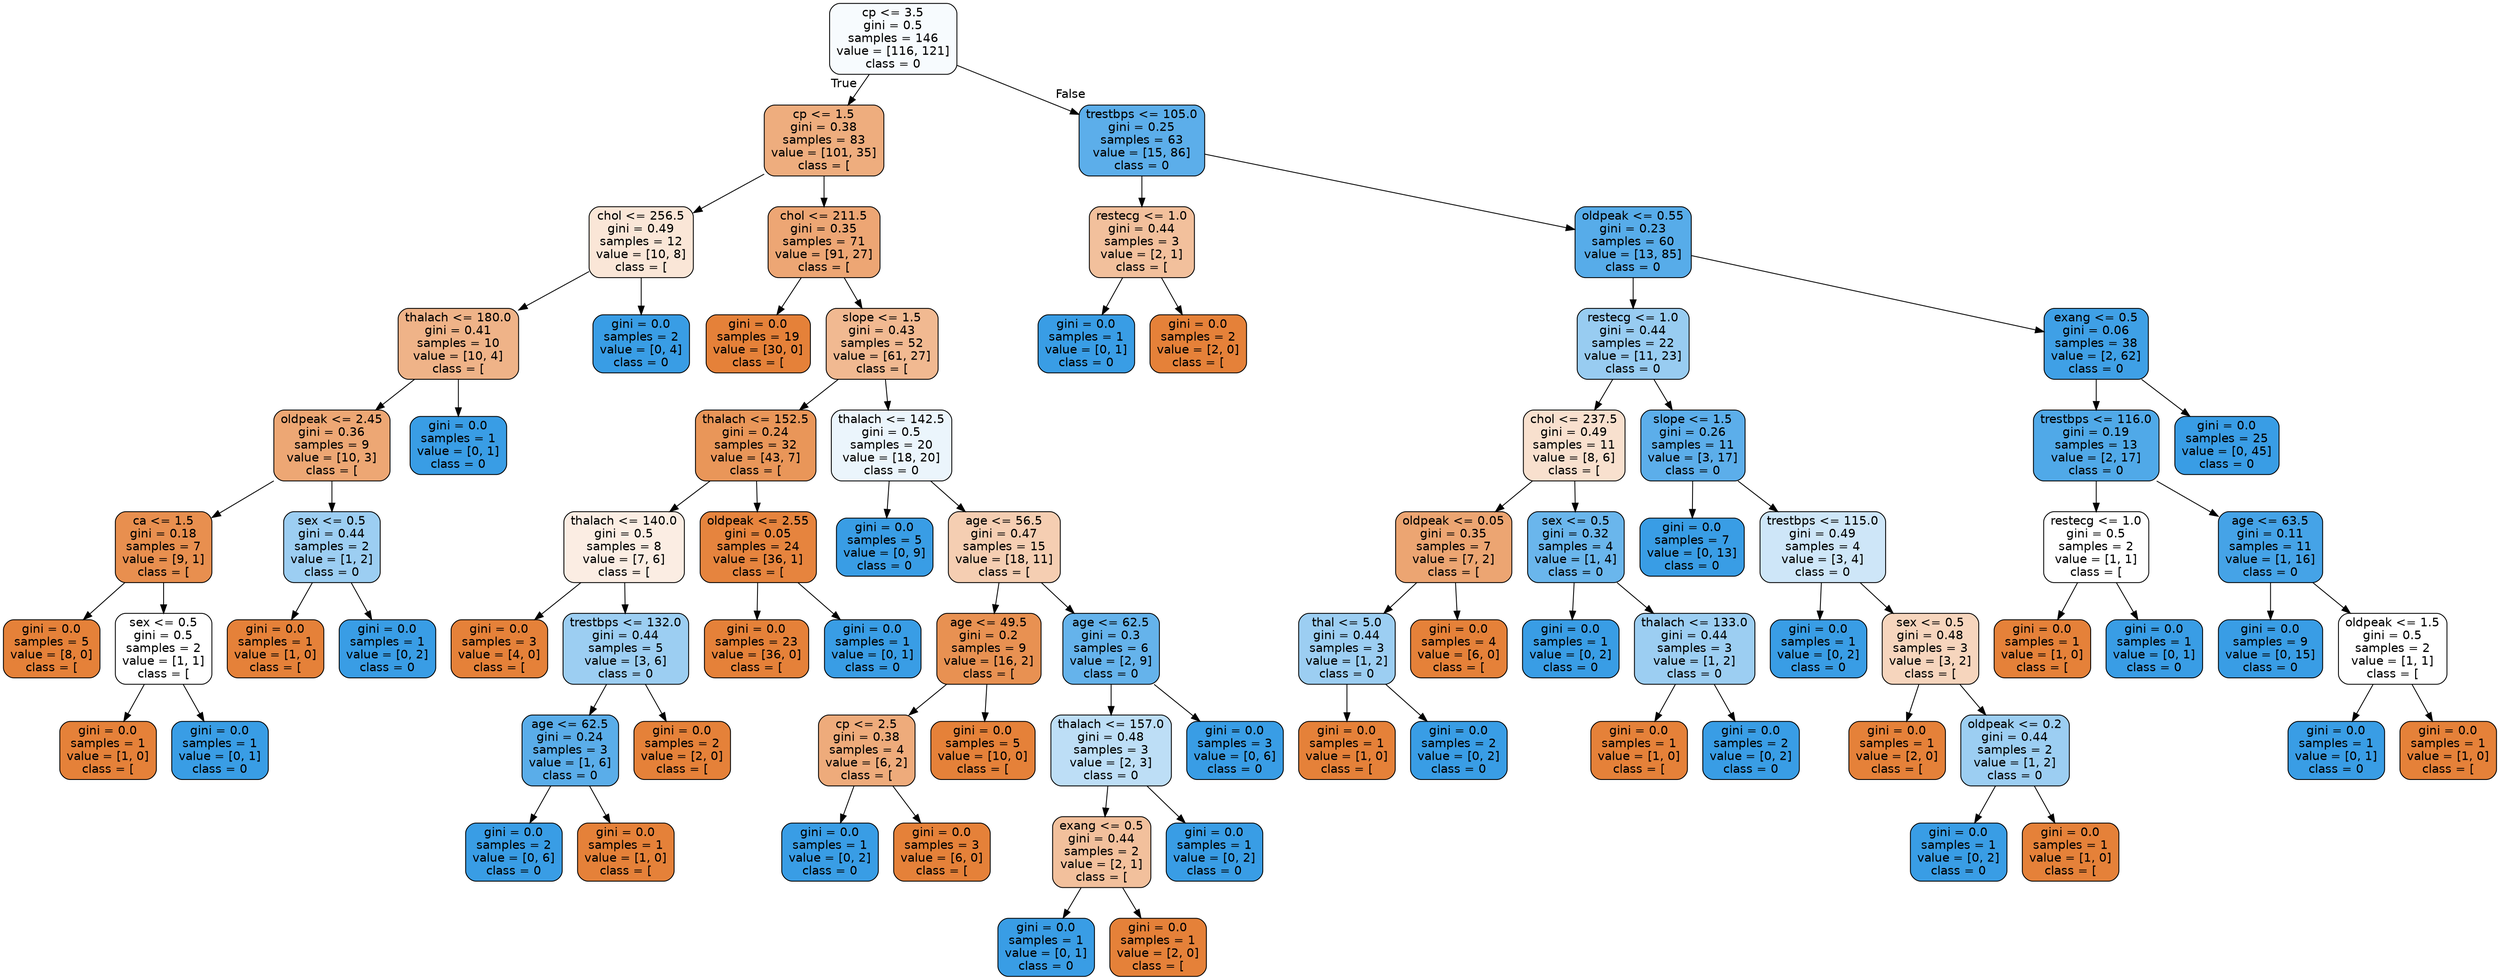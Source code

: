 digraph Tree {
node [shape=box, style="filled, rounded", color="black", fontname=helvetica] ;
edge [fontname=helvetica] ;
0 [label="cp <= 3.5\ngini = 0.5\nsamples = 146\nvalue = [116, 121]\nclass = 0", fillcolor="#f7fbfe"] ;
1 [label="cp <= 1.5\ngini = 0.38\nsamples = 83\nvalue = [101, 35]\nclass = [", fillcolor="#eead7e"] ;
0 -> 1 [labeldistance=2.5, labelangle=45, headlabel="True"] ;
2 [label="chol <= 256.5\ngini = 0.49\nsamples = 12\nvalue = [10, 8]\nclass = [", fillcolor="#fae6d7"] ;
1 -> 2 ;
3 [label="thalach <= 180.0\ngini = 0.41\nsamples = 10\nvalue = [10, 4]\nclass = [", fillcolor="#efb388"] ;
2 -> 3 ;
4 [label="oldpeak <= 2.45\ngini = 0.36\nsamples = 9\nvalue = [10, 3]\nclass = [", fillcolor="#eda774"] ;
3 -> 4 ;
5 [label="ca <= 1.5\ngini = 0.18\nsamples = 7\nvalue = [9, 1]\nclass = [", fillcolor="#e88f4f"] ;
4 -> 5 ;
6 [label="gini = 0.0\nsamples = 5\nvalue = [8, 0]\nclass = [", fillcolor="#e58139"] ;
5 -> 6 ;
7 [label="sex <= 0.5\ngini = 0.5\nsamples = 2\nvalue = [1, 1]\nclass = [", fillcolor="#ffffff"] ;
5 -> 7 ;
8 [label="gini = 0.0\nsamples = 1\nvalue = [1, 0]\nclass = [", fillcolor="#e58139"] ;
7 -> 8 ;
9 [label="gini = 0.0\nsamples = 1\nvalue = [0, 1]\nclass = 0", fillcolor="#399de5"] ;
7 -> 9 ;
10 [label="sex <= 0.5\ngini = 0.44\nsamples = 2\nvalue = [1, 2]\nclass = 0", fillcolor="#9ccef2"] ;
4 -> 10 ;
11 [label="gini = 0.0\nsamples = 1\nvalue = [1, 0]\nclass = [", fillcolor="#e58139"] ;
10 -> 11 ;
12 [label="gini = 0.0\nsamples = 1\nvalue = [0, 2]\nclass = 0", fillcolor="#399de5"] ;
10 -> 12 ;
13 [label="gini = 0.0\nsamples = 1\nvalue = [0, 1]\nclass = 0", fillcolor="#399de5"] ;
3 -> 13 ;
14 [label="gini = 0.0\nsamples = 2\nvalue = [0, 4]\nclass = 0", fillcolor="#399de5"] ;
2 -> 14 ;
15 [label="chol <= 211.5\ngini = 0.35\nsamples = 71\nvalue = [91, 27]\nclass = [", fillcolor="#eda674"] ;
1 -> 15 ;
16 [label="gini = 0.0\nsamples = 19\nvalue = [30, 0]\nclass = [", fillcolor="#e58139"] ;
15 -> 16 ;
17 [label="slope <= 1.5\ngini = 0.43\nsamples = 52\nvalue = [61, 27]\nclass = [", fillcolor="#f1b991"] ;
15 -> 17 ;
18 [label="thalach <= 152.5\ngini = 0.24\nsamples = 32\nvalue = [43, 7]\nclass = [", fillcolor="#e99659"] ;
17 -> 18 ;
19 [label="thalach <= 140.0\ngini = 0.5\nsamples = 8\nvalue = [7, 6]\nclass = [", fillcolor="#fbede3"] ;
18 -> 19 ;
20 [label="gini = 0.0\nsamples = 3\nvalue = [4, 0]\nclass = [", fillcolor="#e58139"] ;
19 -> 20 ;
21 [label="trestbps <= 132.0\ngini = 0.44\nsamples = 5\nvalue = [3, 6]\nclass = 0", fillcolor="#9ccef2"] ;
19 -> 21 ;
22 [label="age <= 62.5\ngini = 0.24\nsamples = 3\nvalue = [1, 6]\nclass = 0", fillcolor="#5aade9"] ;
21 -> 22 ;
23 [label="gini = 0.0\nsamples = 2\nvalue = [0, 6]\nclass = 0", fillcolor="#399de5"] ;
22 -> 23 ;
24 [label="gini = 0.0\nsamples = 1\nvalue = [1, 0]\nclass = [", fillcolor="#e58139"] ;
22 -> 24 ;
25 [label="gini = 0.0\nsamples = 2\nvalue = [2, 0]\nclass = [", fillcolor="#e58139"] ;
21 -> 25 ;
26 [label="oldpeak <= 2.55\ngini = 0.05\nsamples = 24\nvalue = [36, 1]\nclass = [", fillcolor="#e6843e"] ;
18 -> 26 ;
27 [label="gini = 0.0\nsamples = 23\nvalue = [36, 0]\nclass = [", fillcolor="#e58139"] ;
26 -> 27 ;
28 [label="gini = 0.0\nsamples = 1\nvalue = [0, 1]\nclass = 0", fillcolor="#399de5"] ;
26 -> 28 ;
29 [label="thalach <= 142.5\ngini = 0.5\nsamples = 20\nvalue = [18, 20]\nclass = 0", fillcolor="#ebf5fc"] ;
17 -> 29 ;
30 [label="gini = 0.0\nsamples = 5\nvalue = [0, 9]\nclass = 0", fillcolor="#399de5"] ;
29 -> 30 ;
31 [label="age <= 56.5\ngini = 0.47\nsamples = 15\nvalue = [18, 11]\nclass = [", fillcolor="#f5ceb2"] ;
29 -> 31 ;
32 [label="age <= 49.5\ngini = 0.2\nsamples = 9\nvalue = [16, 2]\nclass = [", fillcolor="#e89152"] ;
31 -> 32 ;
33 [label="cp <= 2.5\ngini = 0.38\nsamples = 4\nvalue = [6, 2]\nclass = [", fillcolor="#eeab7b"] ;
32 -> 33 ;
34 [label="gini = 0.0\nsamples = 1\nvalue = [0, 2]\nclass = 0", fillcolor="#399de5"] ;
33 -> 34 ;
35 [label="gini = 0.0\nsamples = 3\nvalue = [6, 0]\nclass = [", fillcolor="#e58139"] ;
33 -> 35 ;
36 [label="gini = 0.0\nsamples = 5\nvalue = [10, 0]\nclass = [", fillcolor="#e58139"] ;
32 -> 36 ;
37 [label="age <= 62.5\ngini = 0.3\nsamples = 6\nvalue = [2, 9]\nclass = 0", fillcolor="#65b3eb"] ;
31 -> 37 ;
38 [label="thalach <= 157.0\ngini = 0.48\nsamples = 3\nvalue = [2, 3]\nclass = 0", fillcolor="#bddef6"] ;
37 -> 38 ;
39 [label="exang <= 0.5\ngini = 0.44\nsamples = 2\nvalue = [2, 1]\nclass = [", fillcolor="#f2c09c"] ;
38 -> 39 ;
40 [label="gini = 0.0\nsamples = 1\nvalue = [0, 1]\nclass = 0", fillcolor="#399de5"] ;
39 -> 40 ;
41 [label="gini = 0.0\nsamples = 1\nvalue = [2, 0]\nclass = [", fillcolor="#e58139"] ;
39 -> 41 ;
42 [label="gini = 0.0\nsamples = 1\nvalue = [0, 2]\nclass = 0", fillcolor="#399de5"] ;
38 -> 42 ;
43 [label="gini = 0.0\nsamples = 3\nvalue = [0, 6]\nclass = 0", fillcolor="#399de5"] ;
37 -> 43 ;
44 [label="trestbps <= 105.0\ngini = 0.25\nsamples = 63\nvalue = [15, 86]\nclass = 0", fillcolor="#5caeea"] ;
0 -> 44 [labeldistance=2.5, labelangle=-45, headlabel="False"] ;
45 [label="restecg <= 1.0\ngini = 0.44\nsamples = 3\nvalue = [2, 1]\nclass = [", fillcolor="#f2c09c"] ;
44 -> 45 ;
46 [label="gini = 0.0\nsamples = 1\nvalue = [0, 1]\nclass = 0", fillcolor="#399de5"] ;
45 -> 46 ;
47 [label="gini = 0.0\nsamples = 2\nvalue = [2, 0]\nclass = [", fillcolor="#e58139"] ;
45 -> 47 ;
48 [label="oldpeak <= 0.55\ngini = 0.23\nsamples = 60\nvalue = [13, 85]\nclass = 0", fillcolor="#57ace9"] ;
44 -> 48 ;
49 [label="restecg <= 1.0\ngini = 0.44\nsamples = 22\nvalue = [11, 23]\nclass = 0", fillcolor="#98ccf1"] ;
48 -> 49 ;
50 [label="chol <= 237.5\ngini = 0.49\nsamples = 11\nvalue = [8, 6]\nclass = [", fillcolor="#f8e0ce"] ;
49 -> 50 ;
51 [label="oldpeak <= 0.05\ngini = 0.35\nsamples = 7\nvalue = [7, 2]\nclass = [", fillcolor="#eca572"] ;
50 -> 51 ;
52 [label="thal <= 5.0\ngini = 0.44\nsamples = 3\nvalue = [1, 2]\nclass = 0", fillcolor="#9ccef2"] ;
51 -> 52 ;
53 [label="gini = 0.0\nsamples = 1\nvalue = [1, 0]\nclass = [", fillcolor="#e58139"] ;
52 -> 53 ;
54 [label="gini = 0.0\nsamples = 2\nvalue = [0, 2]\nclass = 0", fillcolor="#399de5"] ;
52 -> 54 ;
55 [label="gini = 0.0\nsamples = 4\nvalue = [6, 0]\nclass = [", fillcolor="#e58139"] ;
51 -> 55 ;
56 [label="sex <= 0.5\ngini = 0.32\nsamples = 4\nvalue = [1, 4]\nclass = 0", fillcolor="#6ab6ec"] ;
50 -> 56 ;
57 [label="gini = 0.0\nsamples = 1\nvalue = [0, 2]\nclass = 0", fillcolor="#399de5"] ;
56 -> 57 ;
58 [label="thalach <= 133.0\ngini = 0.44\nsamples = 3\nvalue = [1, 2]\nclass = 0", fillcolor="#9ccef2"] ;
56 -> 58 ;
59 [label="gini = 0.0\nsamples = 1\nvalue = [1, 0]\nclass = [", fillcolor="#e58139"] ;
58 -> 59 ;
60 [label="gini = 0.0\nsamples = 2\nvalue = [0, 2]\nclass = 0", fillcolor="#399de5"] ;
58 -> 60 ;
61 [label="slope <= 1.5\ngini = 0.26\nsamples = 11\nvalue = [3, 17]\nclass = 0", fillcolor="#5caeea"] ;
49 -> 61 ;
62 [label="gini = 0.0\nsamples = 7\nvalue = [0, 13]\nclass = 0", fillcolor="#399de5"] ;
61 -> 62 ;
63 [label="trestbps <= 115.0\ngini = 0.49\nsamples = 4\nvalue = [3, 4]\nclass = 0", fillcolor="#cee6f8"] ;
61 -> 63 ;
64 [label="gini = 0.0\nsamples = 1\nvalue = [0, 2]\nclass = 0", fillcolor="#399de5"] ;
63 -> 64 ;
65 [label="sex <= 0.5\ngini = 0.48\nsamples = 3\nvalue = [3, 2]\nclass = [", fillcolor="#f6d5bd"] ;
63 -> 65 ;
66 [label="gini = 0.0\nsamples = 1\nvalue = [2, 0]\nclass = [", fillcolor="#e58139"] ;
65 -> 66 ;
67 [label="oldpeak <= 0.2\ngini = 0.44\nsamples = 2\nvalue = [1, 2]\nclass = 0", fillcolor="#9ccef2"] ;
65 -> 67 ;
68 [label="gini = 0.0\nsamples = 1\nvalue = [0, 2]\nclass = 0", fillcolor="#399de5"] ;
67 -> 68 ;
69 [label="gini = 0.0\nsamples = 1\nvalue = [1, 0]\nclass = [", fillcolor="#e58139"] ;
67 -> 69 ;
70 [label="exang <= 0.5\ngini = 0.06\nsamples = 38\nvalue = [2, 62]\nclass = 0", fillcolor="#3fa0e6"] ;
48 -> 70 ;
71 [label="trestbps <= 116.0\ngini = 0.19\nsamples = 13\nvalue = [2, 17]\nclass = 0", fillcolor="#50a9e8"] ;
70 -> 71 ;
72 [label="restecg <= 1.0\ngini = 0.5\nsamples = 2\nvalue = [1, 1]\nclass = [", fillcolor="#ffffff"] ;
71 -> 72 ;
73 [label="gini = 0.0\nsamples = 1\nvalue = [1, 0]\nclass = [", fillcolor="#e58139"] ;
72 -> 73 ;
74 [label="gini = 0.0\nsamples = 1\nvalue = [0, 1]\nclass = 0", fillcolor="#399de5"] ;
72 -> 74 ;
75 [label="age <= 63.5\ngini = 0.11\nsamples = 11\nvalue = [1, 16]\nclass = 0", fillcolor="#45a3e7"] ;
71 -> 75 ;
76 [label="gini = 0.0\nsamples = 9\nvalue = [0, 15]\nclass = 0", fillcolor="#399de5"] ;
75 -> 76 ;
77 [label="oldpeak <= 1.5\ngini = 0.5\nsamples = 2\nvalue = [1, 1]\nclass = [", fillcolor="#ffffff"] ;
75 -> 77 ;
78 [label="gini = 0.0\nsamples = 1\nvalue = [0, 1]\nclass = 0", fillcolor="#399de5"] ;
77 -> 78 ;
79 [label="gini = 0.0\nsamples = 1\nvalue = [1, 0]\nclass = [", fillcolor="#e58139"] ;
77 -> 79 ;
80 [label="gini = 0.0\nsamples = 25\nvalue = [0, 45]\nclass = 0", fillcolor="#399de5"] ;
70 -> 80 ;
}